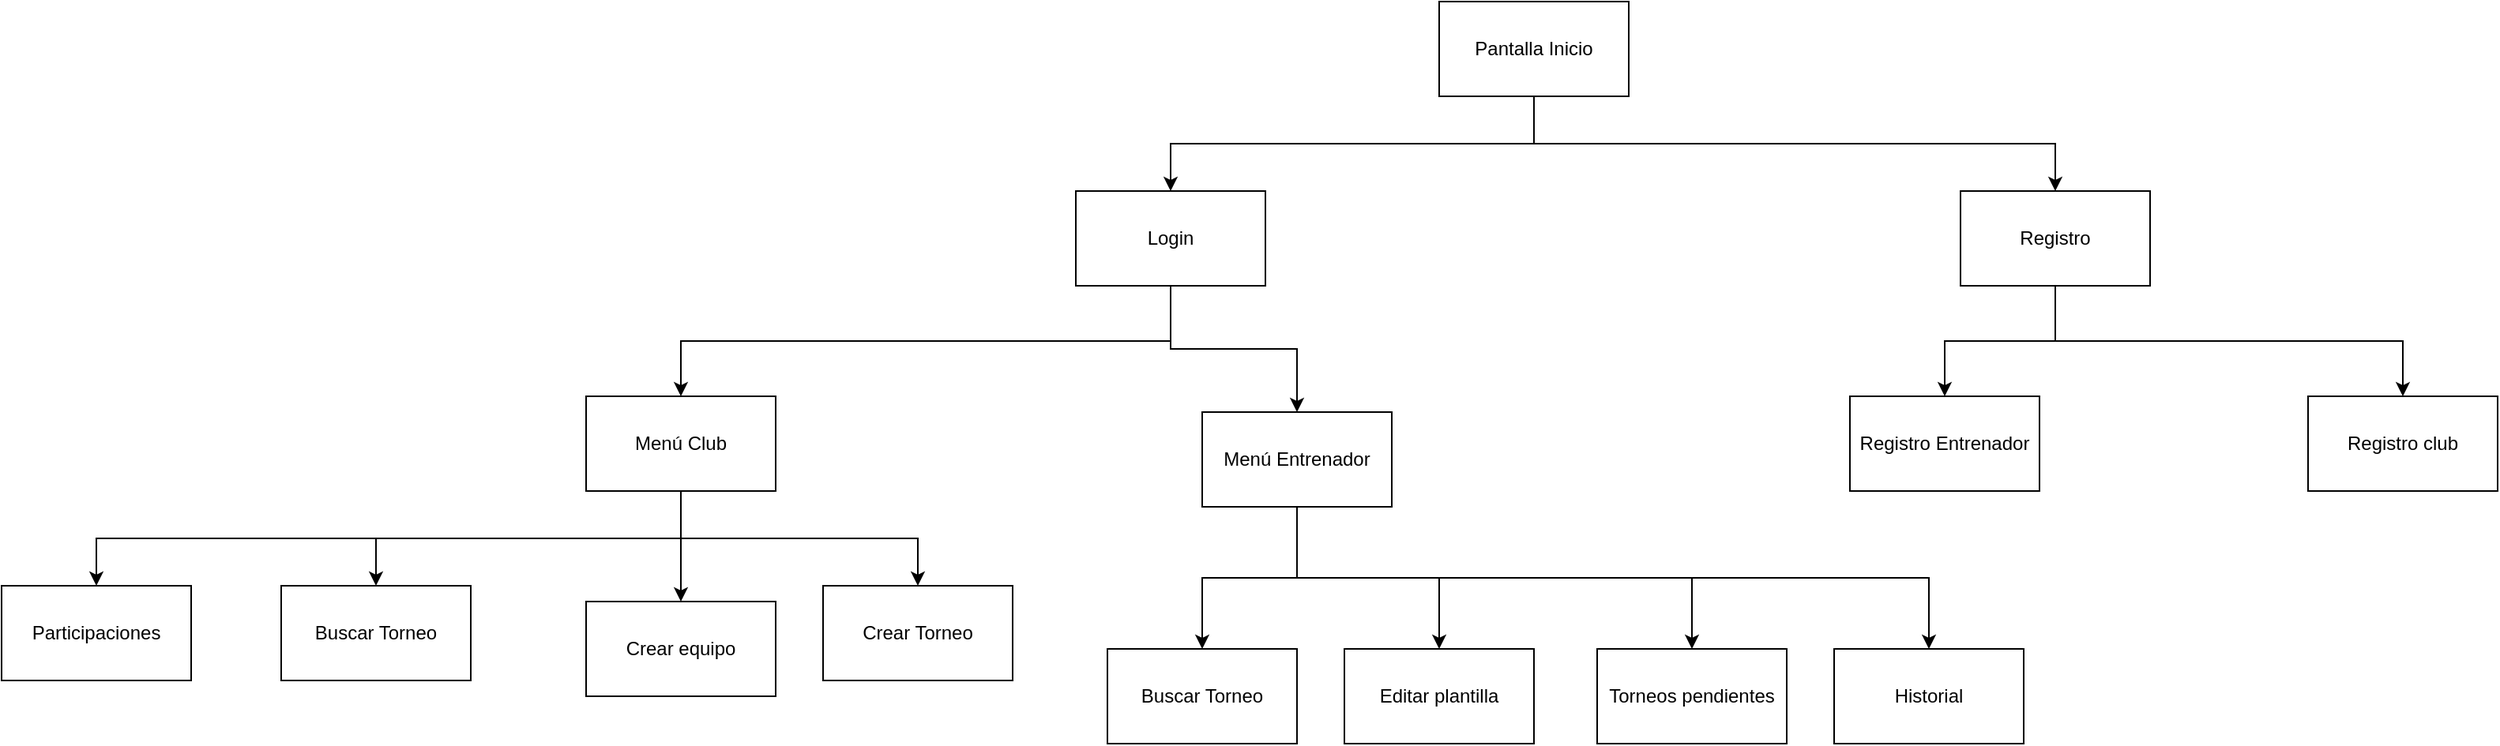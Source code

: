 <mxfile version="28.2.5">
  <diagram name="Página-1" id="kbbJ25qC3l_U4r06RirF">
    <mxGraphModel dx="2108" dy="527" grid="1" gridSize="10" guides="1" tooltips="1" connect="1" arrows="1" fold="1" page="1" pageScale="1" pageWidth="827" pageHeight="1169" math="0" shadow="0">
      <root>
        <mxCell id="0" />
        <mxCell id="1" parent="0" />
        <mxCell id="ZU6-jZ92DvtUVLpEz-CB-3" style="edgeStyle=orthogonalEdgeStyle;rounded=0;orthogonalLoop=1;jettySize=auto;html=1;exitX=0.5;exitY=1;exitDx=0;exitDy=0;entryX=0.5;entryY=0;entryDx=0;entryDy=0;" edge="1" parent="1" source="ZU6-jZ92DvtUVLpEz-CB-1" target="ZU6-jZ92DvtUVLpEz-CB-2">
          <mxGeometry relative="1" as="geometry" />
        </mxCell>
        <mxCell id="ZU6-jZ92DvtUVLpEz-CB-5" style="edgeStyle=orthogonalEdgeStyle;rounded=0;orthogonalLoop=1;jettySize=auto;html=1;exitX=0.5;exitY=1;exitDx=0;exitDy=0;entryX=0.5;entryY=0;entryDx=0;entryDy=0;" edge="1" parent="1" source="ZU6-jZ92DvtUVLpEz-CB-1" target="ZU6-jZ92DvtUVLpEz-CB-4">
          <mxGeometry relative="1" as="geometry" />
        </mxCell>
        <mxCell id="ZU6-jZ92DvtUVLpEz-CB-1" value="Pantalla Inicio" style="rounded=0;whiteSpace=wrap;html=1;" vertex="1" parent="1">
          <mxGeometry x="320" y="20" width="120" height="60" as="geometry" />
        </mxCell>
        <mxCell id="ZU6-jZ92DvtUVLpEz-CB-13" style="edgeStyle=orthogonalEdgeStyle;rounded=0;orthogonalLoop=1;jettySize=auto;html=1;exitX=0.5;exitY=1;exitDx=0;exitDy=0;entryX=0.5;entryY=0;entryDx=0;entryDy=0;" edge="1" parent="1" source="ZU6-jZ92DvtUVLpEz-CB-2" target="ZU6-jZ92DvtUVLpEz-CB-11">
          <mxGeometry relative="1" as="geometry" />
        </mxCell>
        <mxCell id="ZU6-jZ92DvtUVLpEz-CB-14" style="edgeStyle=orthogonalEdgeStyle;rounded=0;orthogonalLoop=1;jettySize=auto;html=1;exitX=0.5;exitY=1;exitDx=0;exitDy=0;" edge="1" parent="1" source="ZU6-jZ92DvtUVLpEz-CB-2" target="ZU6-jZ92DvtUVLpEz-CB-12">
          <mxGeometry relative="1" as="geometry" />
        </mxCell>
        <mxCell id="ZU6-jZ92DvtUVLpEz-CB-2" value="Login" style="rounded=0;whiteSpace=wrap;html=1;" vertex="1" parent="1">
          <mxGeometry x="90" y="140" width="120" height="60" as="geometry" />
        </mxCell>
        <mxCell id="ZU6-jZ92DvtUVLpEz-CB-9" style="edgeStyle=orthogonalEdgeStyle;rounded=0;orthogonalLoop=1;jettySize=auto;html=1;exitX=0.5;exitY=1;exitDx=0;exitDy=0;entryX=0.5;entryY=0;entryDx=0;entryDy=0;" edge="1" parent="1" source="ZU6-jZ92DvtUVLpEz-CB-4" target="ZU6-jZ92DvtUVLpEz-CB-8">
          <mxGeometry relative="1" as="geometry" />
        </mxCell>
        <mxCell id="ZU6-jZ92DvtUVLpEz-CB-10" style="edgeStyle=orthogonalEdgeStyle;rounded=0;orthogonalLoop=1;jettySize=auto;html=1;exitX=0.5;exitY=1;exitDx=0;exitDy=0;entryX=0.5;entryY=0;entryDx=0;entryDy=0;" edge="1" parent="1" source="ZU6-jZ92DvtUVLpEz-CB-4" target="ZU6-jZ92DvtUVLpEz-CB-6">
          <mxGeometry relative="1" as="geometry" />
        </mxCell>
        <mxCell id="ZU6-jZ92DvtUVLpEz-CB-4" value="Registro" style="rounded=0;whiteSpace=wrap;html=1;" vertex="1" parent="1">
          <mxGeometry x="650" y="140" width="120" height="60" as="geometry" />
        </mxCell>
        <mxCell id="ZU6-jZ92DvtUVLpEz-CB-6" value="Registro club" style="rounded=0;whiteSpace=wrap;html=1;" vertex="1" parent="1">
          <mxGeometry x="870" y="270" width="120" height="60" as="geometry" />
        </mxCell>
        <mxCell id="ZU6-jZ92DvtUVLpEz-CB-8" value="Registro Entrenador" style="rounded=0;whiteSpace=wrap;html=1;" vertex="1" parent="1">
          <mxGeometry x="580" y="270" width="120" height="60" as="geometry" />
        </mxCell>
        <mxCell id="ZU6-jZ92DvtUVLpEz-CB-18" style="edgeStyle=orthogonalEdgeStyle;rounded=0;orthogonalLoop=1;jettySize=auto;html=1;exitX=0.5;exitY=1;exitDx=0;exitDy=0;entryX=0.5;entryY=0;entryDx=0;entryDy=0;" edge="1" parent="1" source="ZU6-jZ92DvtUVLpEz-CB-11" target="ZU6-jZ92DvtUVLpEz-CB-15">
          <mxGeometry relative="1" as="geometry" />
        </mxCell>
        <mxCell id="ZU6-jZ92DvtUVLpEz-CB-19" style="edgeStyle=orthogonalEdgeStyle;rounded=0;orthogonalLoop=1;jettySize=auto;html=1;exitX=0.5;exitY=1;exitDx=0;exitDy=0;" edge="1" parent="1" source="ZU6-jZ92DvtUVLpEz-CB-11" target="ZU6-jZ92DvtUVLpEz-CB-17">
          <mxGeometry relative="1" as="geometry" />
        </mxCell>
        <mxCell id="ZU6-jZ92DvtUVLpEz-CB-20" style="edgeStyle=orthogonalEdgeStyle;rounded=0;orthogonalLoop=1;jettySize=auto;html=1;exitX=0.5;exitY=1;exitDx=0;exitDy=0;entryX=0.5;entryY=0;entryDx=0;entryDy=0;" edge="1" parent="1" source="ZU6-jZ92DvtUVLpEz-CB-11" target="ZU6-jZ92DvtUVLpEz-CB-16">
          <mxGeometry relative="1" as="geometry" />
        </mxCell>
        <mxCell id="ZU6-jZ92DvtUVLpEz-CB-30" style="edgeStyle=orthogonalEdgeStyle;rounded=0;orthogonalLoop=1;jettySize=auto;html=1;exitX=0.5;exitY=1;exitDx=0;exitDy=0;" edge="1" parent="1" source="ZU6-jZ92DvtUVLpEz-CB-11" target="ZU6-jZ92DvtUVLpEz-CB-29">
          <mxGeometry relative="1" as="geometry" />
        </mxCell>
        <mxCell id="ZU6-jZ92DvtUVLpEz-CB-11" value="Menú Club" style="rounded=0;whiteSpace=wrap;html=1;" vertex="1" parent="1">
          <mxGeometry x="-220" y="270" width="120" height="60" as="geometry" />
        </mxCell>
        <mxCell id="ZU6-jZ92DvtUVLpEz-CB-22" style="edgeStyle=orthogonalEdgeStyle;rounded=0;orthogonalLoop=1;jettySize=auto;html=1;exitX=0.5;exitY=1;exitDx=0;exitDy=0;entryX=0.5;entryY=0;entryDx=0;entryDy=0;" edge="1" parent="1" source="ZU6-jZ92DvtUVLpEz-CB-12" target="ZU6-jZ92DvtUVLpEz-CB-21">
          <mxGeometry relative="1" as="geometry" />
        </mxCell>
        <mxCell id="ZU6-jZ92DvtUVLpEz-CB-24" style="edgeStyle=orthogonalEdgeStyle;rounded=0;orthogonalLoop=1;jettySize=auto;html=1;exitX=0.5;exitY=1;exitDx=0;exitDy=0;" edge="1" parent="1" source="ZU6-jZ92DvtUVLpEz-CB-12" target="ZU6-jZ92DvtUVLpEz-CB-23">
          <mxGeometry relative="1" as="geometry" />
        </mxCell>
        <mxCell id="ZU6-jZ92DvtUVLpEz-CB-27" style="edgeStyle=orthogonalEdgeStyle;rounded=0;orthogonalLoop=1;jettySize=auto;html=1;exitX=0.5;exitY=1;exitDx=0;exitDy=0;" edge="1" parent="1" source="ZU6-jZ92DvtUVLpEz-CB-12" target="ZU6-jZ92DvtUVLpEz-CB-25">
          <mxGeometry relative="1" as="geometry" />
        </mxCell>
        <mxCell id="ZU6-jZ92DvtUVLpEz-CB-28" style="edgeStyle=orthogonalEdgeStyle;rounded=0;orthogonalLoop=1;jettySize=auto;html=1;exitX=0.5;exitY=1;exitDx=0;exitDy=0;entryX=0.5;entryY=0;entryDx=0;entryDy=0;" edge="1" parent="1" source="ZU6-jZ92DvtUVLpEz-CB-12" target="ZU6-jZ92DvtUVLpEz-CB-26">
          <mxGeometry relative="1" as="geometry" />
        </mxCell>
        <mxCell id="ZU6-jZ92DvtUVLpEz-CB-12" value="Menú Entrenador" style="rounded=0;whiteSpace=wrap;html=1;" vertex="1" parent="1">
          <mxGeometry x="170" y="280" width="120" height="60" as="geometry" />
        </mxCell>
        <mxCell id="ZU6-jZ92DvtUVLpEz-CB-15" value="Buscar Torneo" style="rounded=0;whiteSpace=wrap;html=1;" vertex="1" parent="1">
          <mxGeometry x="-413" y="390" width="120" height="60" as="geometry" />
        </mxCell>
        <mxCell id="ZU6-jZ92DvtUVLpEz-CB-16" value="Crear Torneo" style="rounded=0;whiteSpace=wrap;html=1;" vertex="1" parent="1">
          <mxGeometry x="-70" y="390" width="120" height="60" as="geometry" />
        </mxCell>
        <mxCell id="ZU6-jZ92DvtUVLpEz-CB-17" value="Crear equipo" style="rounded=0;whiteSpace=wrap;html=1;" vertex="1" parent="1">
          <mxGeometry x="-220" y="400" width="120" height="60" as="geometry" />
        </mxCell>
        <mxCell id="ZU6-jZ92DvtUVLpEz-CB-21" value="Buscar Torneo" style="rounded=0;whiteSpace=wrap;html=1;" vertex="1" parent="1">
          <mxGeometry x="110" y="430" width="120" height="60" as="geometry" />
        </mxCell>
        <mxCell id="ZU6-jZ92DvtUVLpEz-CB-23" value="Editar plantilla" style="rounded=0;whiteSpace=wrap;html=1;" vertex="1" parent="1">
          <mxGeometry x="260" y="430" width="120" height="60" as="geometry" />
        </mxCell>
        <mxCell id="ZU6-jZ92DvtUVLpEz-CB-25" value="Torneos pendientes" style="rounded=0;whiteSpace=wrap;html=1;" vertex="1" parent="1">
          <mxGeometry x="420" y="430" width="120" height="60" as="geometry" />
        </mxCell>
        <mxCell id="ZU6-jZ92DvtUVLpEz-CB-26" value="Historial" style="rounded=0;whiteSpace=wrap;html=1;" vertex="1" parent="1">
          <mxGeometry x="570" y="430" width="120" height="60" as="geometry" />
        </mxCell>
        <mxCell id="ZU6-jZ92DvtUVLpEz-CB-29" value="Participaciones" style="rounded=0;whiteSpace=wrap;html=1;" vertex="1" parent="1">
          <mxGeometry x="-590" y="390" width="120" height="60" as="geometry" />
        </mxCell>
      </root>
    </mxGraphModel>
  </diagram>
</mxfile>
